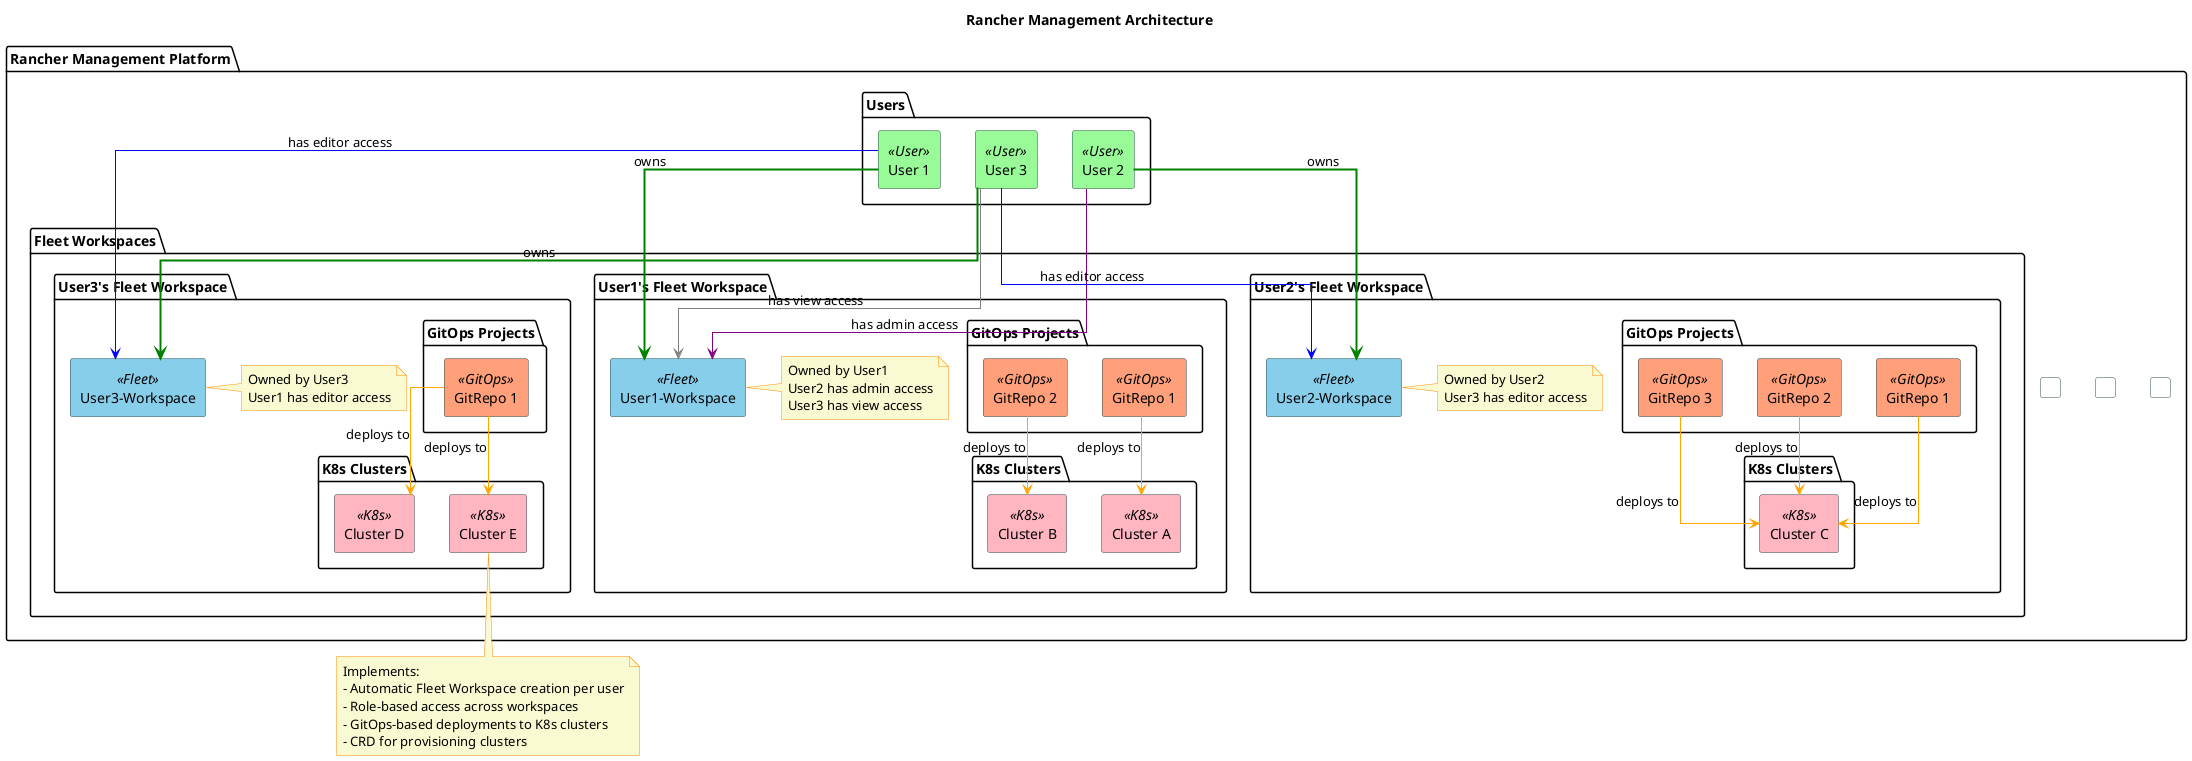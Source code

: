 @startuml Gorizond Management Architecture

skinparam rectangle {
  BackgroundColor<<User>> PaleGreen
  BackgroundColor<<Fleet>> SkyBlue
  BackgroundColor<<GitOps>> LightSalmon
  BackgroundColor<<K8s>> LightPink
}

skinparam note {
  BackgroundColor LightGoldenRodYellow
  BorderColor DarkOrange
}

skinparam linetype ortho
skinparam backgroundColor White
skinparam rectangleBorderColor DarkSlateGray

title Rancher Management Architecture

package "Rancher Management Platform" as RancherMgmt {
  'Users layer
  package "Users" as Users {
    rectangle "User 1" as User1 <<User>>
    rectangle "User 2" as User2 <<User>>
    rectangle "User 3" as User3 <<User>>
  }
  
  ' Adding extra space between users and workspaces
  rectangle " " as Spacer1 #transparent
  rectangle " " as Spacer2 #transparent
  rectangle " " as Spacer3 #transparent
  
  'Fleet workspaces layer  
  package "Fleet Workspaces" as Fleets {
    package "User1's Fleet Workspace" as Fleet1 {
      rectangle "User1-Workspace" as User1Workspace <<Fleet>>
      note right of User1Workspace: Owned by User1\nUser2 has admin access\nUser3 has view access
      
      'GitOps projects in User1's workspace
      package "GitOps Projects" as GitOps1 {
        rectangle "GitRepo 1" as GitRepo1_1 <<GitOps>>
        rectangle "GitRepo 2" as GitRepo1_2 <<GitOps>>
      }
      
      'K8s clusters in User1's workspace
      package "K8s Clusters" as Clusters1 {
        rectangle "Cluster A" as ClusterA1 <<K8s>>
        rectangle "Cluster B" as ClusterB1 <<K8s>>
      }
    }
    
    package "User2's Fleet Workspace" as Fleet2 {
      rectangle "User2-Workspace" as User2Workspace <<Fleet>>
      note right of User2Workspace: Owned by User2\nUser3 has editor access
      
      'GitOps projects in User2's workspace
      package "GitOps Projects" as GitOps2 {
        rectangle "GitRepo 1" as GitRepo2_1 <<GitOps>>
        rectangle "GitRepo 2" as GitRepo2_2 <<GitOps>>
        rectangle "GitRepo 3" as GitRepo2_3 <<GitOps>>
      }
      
      'K8s clusters in User2's workspace
      package "K8s Clusters" as Clusters2 {
        rectangle "Cluster C" as ClusterC2 <<K8s>>
      }
    }
    
    package "User3's Fleet Workspace" as Fleet3 {
      rectangle "User3-Workspace" as User3Workspace <<Fleet>>
      note right of User3Workspace: Owned by User3\nUser1 has editor access
      
      'GitOps projects in User3's workspace
      package "GitOps Projects" as GitOps3 {
        rectangle "GitRepo 1" as GitRepo3_1 <<GitOps>>
      }
      
      'K8s clusters in User3's workspace
      package "K8s Clusters" as Clusters3 {
        rectangle "Cluster D" as ClusterD3 <<K8s>>
        rectangle "Cluster E" as ClusterE3 <<K8s>>
      }
    }
  }
}

' Creating vertical space by connecting users to invisible spacers
User1 -[hidden]-> Spacer1
User2 -[hidden]-> Spacer2
User3 -[hidden]-> Spacer3

' User relationships with their workspaces
User1 -[#green,bold]-> User1Workspace: owns
User2 -[#green,bold]-> User2Workspace: owns
User3 -[#green,bold]-> User3Workspace: owns

' Cross-user access relationships
User1 -[#blue]-> User3Workspace: has editor access
User2 -[#purple]-> User1Workspace: has admin access
User3 -[#gray]-> User1Workspace: has view access
User3 -[#blue]-> User2Workspace: has editor access

' GitOps deployments to clusters
GitRepo1_1 -[#orange]-> ClusterA1: deploys to
GitRepo1_2 -[#orange]-> ClusterB1: deploys to
GitRepo2_1 -[#orange]-> ClusterC2: deploys to
GitRepo2_2 -[#orange]-> ClusterC2: deploys to
GitRepo2_3 -[#orange]-> ClusterC2: deploys to
GitRepo3_1 -[#orange]-> ClusterD3: deploys to
GitRepo3_1 -[#orange]-> ClusterE3: deploys to

note bottom: Implements:\n- Automatic Fleet Workspace creation per user\n- Role-based access across workspaces\n- GitOps-based deployments to K8s clusters\n- CRD for provisioning clusters

@enduml